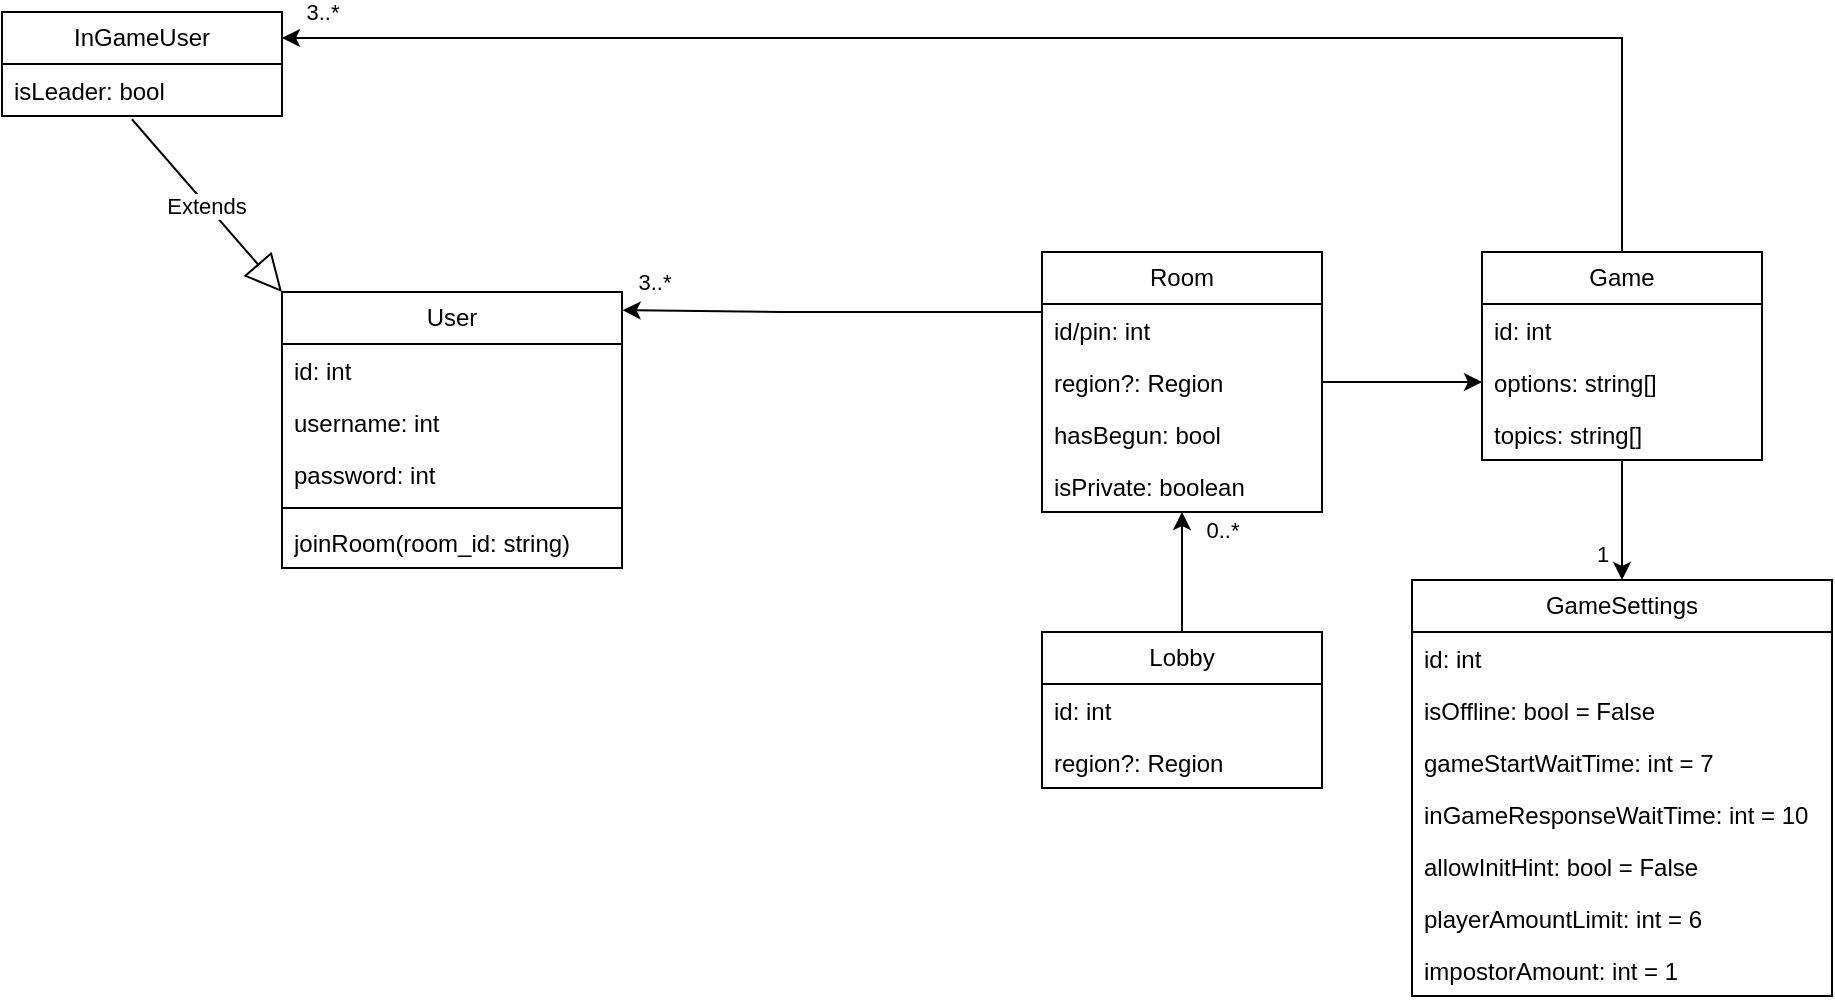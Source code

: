<mxfile version="24.7.3" type="github" pages="2">
  <diagram name="UML" id="tvKlRdbiHkM0xLtVFmX2">
    <mxGraphModel dx="1468" dy="1541" grid="1" gridSize="10" guides="1" tooltips="1" connect="1" arrows="1" fold="1" page="1" pageScale="1" pageWidth="850" pageHeight="1100" math="0" shadow="0">
      <root>
        <mxCell id="0" />
        <mxCell id="1" parent="0" />
        <mxCell id="t4_XBRvE7li1yoZh2KQ6-1" value="User" style="swimlane;fontStyle=0;childLayout=stackLayout;horizontal=1;startSize=26;fillColor=none;horizontalStack=0;resizeParent=1;resizeParentMax=0;resizeLast=0;collapsible=1;marginBottom=0;whiteSpace=wrap;html=1;" parent="1" vertex="1">
          <mxGeometry x="20" y="120" width="170" height="138" as="geometry" />
        </mxCell>
        <mxCell id="t4_XBRvE7li1yoZh2KQ6-9" value="id: int" style="text;strokeColor=none;fillColor=none;align=left;verticalAlign=top;spacingLeft=4;spacingRight=4;overflow=hidden;rotatable=0;points=[[0,0.5],[1,0.5]];portConstraint=eastwest;whiteSpace=wrap;html=1;" parent="t4_XBRvE7li1yoZh2KQ6-1" vertex="1">
          <mxGeometry y="26" width="170" height="26" as="geometry" />
        </mxCell>
        <mxCell id="t4_XBRvE7li1yoZh2KQ6-2" value="username: int" style="text;strokeColor=none;fillColor=none;align=left;verticalAlign=top;spacingLeft=4;spacingRight=4;overflow=hidden;rotatable=0;points=[[0,0.5],[1,0.5]];portConstraint=eastwest;whiteSpace=wrap;html=1;" parent="t4_XBRvE7li1yoZh2KQ6-1" vertex="1">
          <mxGeometry y="52" width="170" height="26" as="geometry" />
        </mxCell>
        <mxCell id="t4_XBRvE7li1yoZh2KQ6-3" value="password: int" style="text;strokeColor=none;fillColor=none;align=left;verticalAlign=top;spacingLeft=4;spacingRight=4;overflow=hidden;rotatable=0;points=[[0,0.5],[1,0.5]];portConstraint=eastwest;whiteSpace=wrap;html=1;" parent="t4_XBRvE7li1yoZh2KQ6-1" vertex="1">
          <mxGeometry y="78" width="170" height="26" as="geometry" />
        </mxCell>
        <mxCell id="t4_XBRvE7li1yoZh2KQ6-31" value="" style="line;strokeWidth=1;fillColor=none;align=left;verticalAlign=middle;spacingTop=-1;spacingLeft=3;spacingRight=3;rotatable=0;labelPosition=right;points=[];portConstraint=eastwest;strokeColor=inherit;" parent="t4_XBRvE7li1yoZh2KQ6-1" vertex="1">
          <mxGeometry y="104" width="170" height="8" as="geometry" />
        </mxCell>
        <mxCell id="t4_XBRvE7li1yoZh2KQ6-33" value="joinRoom(room_id: string)" style="text;strokeColor=none;fillColor=none;align=left;verticalAlign=top;spacingLeft=4;spacingRight=4;overflow=hidden;rotatable=0;points=[[0,0.5],[1,0.5]];portConstraint=eastwest;whiteSpace=wrap;html=1;" parent="t4_XBRvE7li1yoZh2KQ6-1" vertex="1">
          <mxGeometry y="112" width="170" height="26" as="geometry" />
        </mxCell>
        <mxCell id="t4_XBRvE7li1yoZh2KQ6-22" value="" style="edgeStyle=orthogonalEdgeStyle;rounded=0;orthogonalLoop=1;jettySize=auto;html=1;" parent="1" source="t4_XBRvE7li1yoZh2KQ6-5" target="t4_XBRvE7li1yoZh2KQ6-19" edge="1">
          <mxGeometry relative="1" as="geometry">
            <Array as="points">
              <mxPoint x="600" y="165" />
              <mxPoint x="600" y="165" />
            </Array>
          </mxGeometry>
        </mxCell>
        <mxCell id="t4_XBRvE7li1yoZh2KQ6-5" value="Room" style="swimlane;fontStyle=0;childLayout=stackLayout;horizontal=1;startSize=26;fillColor=none;horizontalStack=0;resizeParent=1;resizeParentMax=0;resizeLast=0;collapsible=1;marginBottom=0;whiteSpace=wrap;html=1;" parent="1" vertex="1">
          <mxGeometry x="400" y="100" width="140" height="130" as="geometry" />
        </mxCell>
        <mxCell id="t4_XBRvE7li1yoZh2KQ6-6" value="id/pin: int" style="text;strokeColor=none;fillColor=none;align=left;verticalAlign=top;spacingLeft=4;spacingRight=4;overflow=hidden;rotatable=0;points=[[0,0.5],[1,0.5]];portConstraint=eastwest;whiteSpace=wrap;html=1;" parent="t4_XBRvE7li1yoZh2KQ6-5" vertex="1">
          <mxGeometry y="26" width="140" height="26" as="geometry" />
        </mxCell>
        <mxCell id="t4_XBRvE7li1yoZh2KQ6-7" value="region?: Region" style="text;strokeColor=none;fillColor=none;align=left;verticalAlign=top;spacingLeft=4;spacingRight=4;overflow=hidden;rotatable=0;points=[[0,0.5],[1,0.5]];portConstraint=eastwest;whiteSpace=wrap;html=1;" parent="t4_XBRvE7li1yoZh2KQ6-5" vertex="1">
          <mxGeometry y="52" width="140" height="26" as="geometry" />
        </mxCell>
        <mxCell id="t4_XBRvE7li1yoZh2KQ6-25" value="hasBegun: bool" style="text;strokeColor=none;fillColor=none;align=left;verticalAlign=top;spacingLeft=4;spacingRight=4;overflow=hidden;rotatable=0;points=[[0,0.5],[1,0.5]];portConstraint=eastwest;whiteSpace=wrap;html=1;" parent="t4_XBRvE7li1yoZh2KQ6-5" vertex="1">
          <mxGeometry y="78" width="140" height="26" as="geometry" />
        </mxCell>
        <mxCell id="dO7GLoTu2S_GdjfH4N-M-1" value="isPrivate: boolean" style="text;strokeColor=none;fillColor=none;align=left;verticalAlign=top;spacingLeft=4;spacingRight=4;overflow=hidden;rotatable=0;points=[[0,0.5],[1,0.5]];portConstraint=eastwest;whiteSpace=wrap;html=1;" vertex="1" parent="t4_XBRvE7li1yoZh2KQ6-5">
          <mxGeometry y="104" width="140" height="26" as="geometry" />
        </mxCell>
        <mxCell id="t4_XBRvE7li1yoZh2KQ6-10" style="edgeStyle=orthogonalEdgeStyle;rounded=0;orthogonalLoop=1;jettySize=auto;html=1;exitX=0.004;exitY=0.153;exitDx=0;exitDy=0;exitPerimeter=0;entryX=1.002;entryY=0.066;entryDx=0;entryDy=0;entryPerimeter=0;" parent="1" source="t4_XBRvE7li1yoZh2KQ6-6" target="t4_XBRvE7li1yoZh2KQ6-1" edge="1">
          <mxGeometry relative="1" as="geometry">
            <mxPoint x="350" y="110" as="sourcePoint" />
            <mxPoint x="230" y="130" as="targetPoint" />
            <Array as="points">
              <mxPoint x="270" y="130" />
            </Array>
          </mxGeometry>
        </mxCell>
        <mxCell id="t4_XBRvE7li1yoZh2KQ6-11" value="3..*" style="edgeLabel;html=1;align=center;verticalAlign=middle;resizable=0;points=[];" parent="t4_XBRvE7li1yoZh2KQ6-10" vertex="1" connectable="0">
          <mxGeometry x="0.853" y="-1" relative="1" as="geometry">
            <mxPoint y="-14" as="offset" />
          </mxGeometry>
        </mxCell>
        <mxCell id="t4_XBRvE7li1yoZh2KQ6-12" value="Lobby" style="swimlane;fontStyle=0;childLayout=stackLayout;horizontal=1;startSize=26;fillColor=none;horizontalStack=0;resizeParent=1;resizeParentMax=0;resizeLast=0;collapsible=1;marginBottom=0;whiteSpace=wrap;html=1;" parent="1" vertex="1">
          <mxGeometry x="400" y="290" width="140" height="78" as="geometry" />
        </mxCell>
        <mxCell id="t4_XBRvE7li1yoZh2KQ6-13" value="id: int" style="text;strokeColor=none;fillColor=none;align=left;verticalAlign=top;spacingLeft=4;spacingRight=4;overflow=hidden;rotatable=0;points=[[0,0.5],[1,0.5]];portConstraint=eastwest;whiteSpace=wrap;html=1;" parent="t4_XBRvE7li1yoZh2KQ6-12" vertex="1">
          <mxGeometry y="26" width="140" height="26" as="geometry" />
        </mxCell>
        <mxCell id="t4_XBRvE7li1yoZh2KQ6-14" value="region?: Region" style="text;strokeColor=none;fillColor=none;align=left;verticalAlign=top;spacingLeft=4;spacingRight=4;overflow=hidden;rotatable=0;points=[[0,0.5],[1,0.5]];portConstraint=eastwest;whiteSpace=wrap;html=1;" parent="t4_XBRvE7li1yoZh2KQ6-12" vertex="1">
          <mxGeometry y="52" width="140" height="26" as="geometry" />
        </mxCell>
        <mxCell id="t4_XBRvE7li1yoZh2KQ6-16" style="edgeStyle=orthogonalEdgeStyle;rounded=0;orthogonalLoop=1;jettySize=auto;html=1;entryX=0.5;entryY=1;entryDx=0;entryDy=0;" parent="1" source="t4_XBRvE7li1yoZh2KQ6-12" target="t4_XBRvE7li1yoZh2KQ6-5" edge="1">
          <mxGeometry relative="1" as="geometry">
            <mxPoint x="470" y="220" as="targetPoint" />
          </mxGeometry>
        </mxCell>
        <mxCell id="t4_XBRvE7li1yoZh2KQ6-17" value="0..*" style="edgeLabel;html=1;align=center;verticalAlign=middle;resizable=0;points=[];" parent="t4_XBRvE7li1yoZh2KQ6-16" vertex="1" connectable="0">
          <mxGeometry x="0.573" y="-1" relative="1" as="geometry">
            <mxPoint x="19" y="-4" as="offset" />
          </mxGeometry>
        </mxCell>
        <mxCell id="t4_XBRvE7li1yoZh2KQ6-23" style="edgeStyle=orthogonalEdgeStyle;rounded=0;orthogonalLoop=1;jettySize=auto;html=1;entryX=1;entryY=0.25;entryDx=0;entryDy=0;" parent="1" source="t4_XBRvE7li1yoZh2KQ6-19" target="sBwIEqF0QA-tYoWv3viU-1" edge="1">
          <mxGeometry relative="1" as="geometry">
            <mxPoint x="60" y="30" as="targetPoint" />
            <Array as="points">
              <mxPoint x="690" y="-7" />
            </Array>
          </mxGeometry>
        </mxCell>
        <mxCell id="t4_XBRvE7li1yoZh2KQ6-24" value="3..*" style="edgeLabel;html=1;align=center;verticalAlign=middle;resizable=0;points=[];" parent="t4_XBRvE7li1yoZh2KQ6-23" vertex="1" connectable="0">
          <mxGeometry x="0.921" y="-1" relative="1" as="geometry">
            <mxPoint x="-11" y="-12" as="offset" />
          </mxGeometry>
        </mxCell>
        <mxCell id="dLcd_yjHd52_80FCOIPf-4" value="" style="edgeStyle=orthogonalEdgeStyle;rounded=0;orthogonalLoop=1;jettySize=auto;html=1;" parent="1" source="t4_XBRvE7li1yoZh2KQ6-19" target="dLcd_yjHd52_80FCOIPf-1" edge="1">
          <mxGeometry relative="1" as="geometry" />
        </mxCell>
        <mxCell id="rSCKgtBMbusoyFdnG49U-7" value="1" style="edgeLabel;html=1;align=center;verticalAlign=middle;resizable=0;points=[];" parent="dLcd_yjHd52_80FCOIPf-4" vertex="1" connectable="0">
          <mxGeometry x="0.168" y="-1" relative="1" as="geometry">
            <mxPoint x="-9" y="12" as="offset" />
          </mxGeometry>
        </mxCell>
        <mxCell id="t4_XBRvE7li1yoZh2KQ6-19" value="Game" style="swimlane;fontStyle=0;childLayout=stackLayout;horizontal=1;startSize=26;fillColor=none;horizontalStack=0;resizeParent=1;resizeParentMax=0;resizeLast=0;collapsible=1;marginBottom=0;whiteSpace=wrap;html=1;" parent="1" vertex="1">
          <mxGeometry x="620" y="100" width="140" height="104" as="geometry" />
        </mxCell>
        <mxCell id="t4_XBRvE7li1yoZh2KQ6-20" value="id: int" style="text;strokeColor=none;fillColor=none;align=left;verticalAlign=top;spacingLeft=4;spacingRight=4;overflow=hidden;rotatable=0;points=[[0,0.5],[1,0.5]];portConstraint=eastwest;whiteSpace=wrap;html=1;" parent="t4_XBRvE7li1yoZh2KQ6-19" vertex="1">
          <mxGeometry y="26" width="140" height="26" as="geometry" />
        </mxCell>
        <mxCell id="t4_XBRvE7li1yoZh2KQ6-26" value="options: string[]" style="text;strokeColor=none;fillColor=none;align=left;verticalAlign=top;spacingLeft=4;spacingRight=4;overflow=hidden;rotatable=0;points=[[0,0.5],[1,0.5]];portConstraint=eastwest;whiteSpace=wrap;html=1;" parent="t4_XBRvE7li1yoZh2KQ6-19" vertex="1">
          <mxGeometry y="52" width="140" height="26" as="geometry" />
        </mxCell>
        <mxCell id="rSCKgtBMbusoyFdnG49U-9" value="topics: string[]" style="text;strokeColor=none;fillColor=none;align=left;verticalAlign=top;spacingLeft=4;spacingRight=4;overflow=hidden;rotatable=0;points=[[0,0.5],[1,0.5]];portConstraint=eastwest;whiteSpace=wrap;html=1;" parent="t4_XBRvE7li1yoZh2KQ6-19" vertex="1">
          <mxGeometry y="78" width="140" height="26" as="geometry" />
        </mxCell>
        <mxCell id="dLcd_yjHd52_80FCOIPf-1" value="GameSettings" style="swimlane;fontStyle=0;childLayout=stackLayout;horizontal=1;startSize=26;fillColor=none;horizontalStack=0;resizeParent=1;resizeParentMax=0;resizeLast=0;collapsible=1;marginBottom=0;whiteSpace=wrap;html=1;" parent="1" vertex="1">
          <mxGeometry x="585" y="264" width="210" height="208" as="geometry" />
        </mxCell>
        <mxCell id="dLcd_yjHd52_80FCOIPf-2" value="id: int" style="text;strokeColor=none;fillColor=none;align=left;verticalAlign=top;spacingLeft=4;spacingRight=4;overflow=hidden;rotatable=0;points=[[0,0.5],[1,0.5]];portConstraint=eastwest;whiteSpace=wrap;html=1;" parent="dLcd_yjHd52_80FCOIPf-1" vertex="1">
          <mxGeometry y="26" width="210" height="26" as="geometry" />
        </mxCell>
        <mxCell id="dLcd_yjHd52_80FCOIPf-3" value="isOffline: bool = False" style="text;strokeColor=none;fillColor=none;align=left;verticalAlign=top;spacingLeft=4;spacingRight=4;overflow=hidden;rotatable=0;points=[[0,0.5],[1,0.5]];portConstraint=eastwest;whiteSpace=wrap;html=1;" parent="dLcd_yjHd52_80FCOIPf-1" vertex="1">
          <mxGeometry y="52" width="210" height="26" as="geometry" />
        </mxCell>
        <mxCell id="rSCKgtBMbusoyFdnG49U-1" value="gameStartWaitTime: int = 7" style="text;strokeColor=none;fillColor=none;align=left;verticalAlign=top;spacingLeft=4;spacingRight=4;overflow=hidden;rotatable=0;points=[[0,0.5],[1,0.5]];portConstraint=eastwest;whiteSpace=wrap;html=1;" parent="dLcd_yjHd52_80FCOIPf-1" vertex="1">
          <mxGeometry y="78" width="210" height="26" as="geometry" />
        </mxCell>
        <mxCell id="rSCKgtBMbusoyFdnG49U-3" value="inGameResponseWaitTime: int = 10" style="text;strokeColor=none;fillColor=none;align=left;verticalAlign=top;spacingLeft=4;spacingRight=4;overflow=hidden;rotatable=0;points=[[0,0.5],[1,0.5]];portConstraint=eastwest;whiteSpace=wrap;html=1;" parent="dLcd_yjHd52_80FCOIPf-1" vertex="1">
          <mxGeometry y="104" width="210" height="26" as="geometry" />
        </mxCell>
        <mxCell id="rSCKgtBMbusoyFdnG49U-6" value="allowInitHint: bool = False" style="text;strokeColor=none;fillColor=none;align=left;verticalAlign=top;spacingLeft=4;spacingRight=4;overflow=hidden;rotatable=0;points=[[0,0.5],[1,0.5]];portConstraint=eastwest;whiteSpace=wrap;html=1;" parent="dLcd_yjHd52_80FCOIPf-1" vertex="1">
          <mxGeometry y="130" width="210" height="26" as="geometry" />
        </mxCell>
        <mxCell id="rSCKgtBMbusoyFdnG49U-8" value="playerAmountLimit: int = 6" style="text;strokeColor=none;fillColor=none;align=left;verticalAlign=top;spacingLeft=4;spacingRight=4;overflow=hidden;rotatable=0;points=[[0,0.5],[1,0.5]];portConstraint=eastwest;whiteSpace=wrap;html=1;" parent="dLcd_yjHd52_80FCOIPf-1" vertex="1">
          <mxGeometry y="156" width="210" height="26" as="geometry" />
        </mxCell>
        <mxCell id="4yfdrG1BEtDGCXp7ecQg-1" value="impostorAmount: int = 1" style="text;strokeColor=none;fillColor=none;align=left;verticalAlign=top;spacingLeft=4;spacingRight=4;overflow=hidden;rotatable=0;points=[[0,0.5],[1,0.5]];portConstraint=eastwest;whiteSpace=wrap;html=1;" parent="dLcd_yjHd52_80FCOIPf-1" vertex="1">
          <mxGeometry y="182" width="210" height="26" as="geometry" />
        </mxCell>
        <mxCell id="sBwIEqF0QA-tYoWv3viU-1" value="InGameUser" style="swimlane;fontStyle=0;childLayout=stackLayout;horizontal=1;startSize=26;fillColor=none;horizontalStack=0;resizeParent=1;resizeParentMax=0;resizeLast=0;collapsible=1;marginBottom=0;whiteSpace=wrap;html=1;" parent="1" vertex="1">
          <mxGeometry x="-120" y="-20" width="140" height="52" as="geometry" />
        </mxCell>
        <mxCell id="sBwIEqF0QA-tYoWv3viU-2" value="isLeader: bool" style="text;strokeColor=none;fillColor=none;align=left;verticalAlign=top;spacingLeft=4;spacingRight=4;overflow=hidden;rotatable=0;points=[[0,0.5],[1,0.5]];portConstraint=eastwest;whiteSpace=wrap;html=1;" parent="sBwIEqF0QA-tYoWv3viU-1" vertex="1">
          <mxGeometry y="26" width="140" height="26" as="geometry" />
        </mxCell>
        <mxCell id="sBwIEqF0QA-tYoWv3viU-5" value="Extends" style="endArrow=block;endSize=16;endFill=0;html=1;rounded=0;entryX=0;entryY=0;entryDx=0;entryDy=0;exitX=0.464;exitY=1.063;exitDx=0;exitDy=0;exitPerimeter=0;" parent="1" source="sBwIEqF0QA-tYoWv3viU-2" target="t4_XBRvE7li1yoZh2KQ6-1" edge="1">
          <mxGeometry width="160" relative="1" as="geometry">
            <mxPoint x="-110" y="70" as="sourcePoint" />
            <mxPoint x="-140" as="targetPoint" />
          </mxGeometry>
        </mxCell>
      </root>
    </mxGraphModel>
  </diagram>
  <diagram id="1-tUcaoUMMZC6UfSjXAX" name="Flowchart">
    <mxGraphModel dx="2473" dy="1158" grid="1" gridSize="10" guides="1" tooltips="1" connect="1" arrows="1" fold="1" page="1" pageScale="1" pageWidth="850" pageHeight="1100" math="0" shadow="0">
      <root>
        <mxCell id="0" />
        <mxCell id="1" parent="0" />
        <mxCell id="dOeSvwMsZn53JSfyvZ4N-3" value="" style="edgeStyle=orthogonalEdgeStyle;rounded=0;orthogonalLoop=1;jettySize=auto;html=1;" parent="1" source="dOeSvwMsZn53JSfyvZ4N-1" target="dOeSvwMsZn53JSfyvZ4N-2" edge="1">
          <mxGeometry relative="1" as="geometry" />
        </mxCell>
        <mxCell id="dOeSvwMsZn53JSfyvZ4N-1" value="User enters home" style="rounded=1;whiteSpace=wrap;html=1;absoluteArcSize=1;arcSize=14;strokeWidth=2;" parent="1" vertex="1">
          <mxGeometry x="-290" y="80" width="130" height="50" as="geometry" />
        </mxCell>
        <mxCell id="dOeSvwMsZn53JSfyvZ4N-5" value="" style="edgeStyle=orthogonalEdgeStyle;rounded=0;orthogonalLoop=1;jettySize=auto;html=1;" parent="1" source="dOeSvwMsZn53JSfyvZ4N-2" target="dOeSvwMsZn53JSfyvZ4N-4" edge="1">
          <mxGeometry relative="1" as="geometry" />
        </mxCell>
        <mxCell id="dOeSvwMsZn53JSfyvZ4N-7" value="No" style="edgeLabel;html=1;align=center;verticalAlign=middle;resizable=0;points=[];" parent="dOeSvwMsZn53JSfyvZ4N-5" vertex="1" connectable="0">
          <mxGeometry x="-0.639" y="-1" relative="1" as="geometry">
            <mxPoint as="offset" />
          </mxGeometry>
        </mxCell>
        <mxCell id="dOeSvwMsZn53JSfyvZ4N-9" value="" style="edgeStyle=orthogonalEdgeStyle;rounded=0;orthogonalLoop=1;jettySize=auto;html=1;" parent="1" source="dOeSvwMsZn53JSfyvZ4N-2" target="dOeSvwMsZn53JSfyvZ4N-8" edge="1">
          <mxGeometry relative="1" as="geometry" />
        </mxCell>
        <mxCell id="dOeSvwMsZn53JSfyvZ4N-10" value="Yes" style="edgeLabel;html=1;align=center;verticalAlign=middle;resizable=0;points=[];" parent="dOeSvwMsZn53JSfyvZ4N-9" vertex="1" connectable="0">
          <mxGeometry x="-0.767" relative="1" as="geometry">
            <mxPoint as="offset" />
          </mxGeometry>
        </mxCell>
        <mxCell id="dOeSvwMsZn53JSfyvZ4N-2" value="Has account" style="rhombus;whiteSpace=wrap;html=1;rounded=1;arcSize=14;strokeWidth=2;" parent="1" vertex="1">
          <mxGeometry x="-265" y="195" width="80" height="80" as="geometry" />
        </mxCell>
        <mxCell id="dOeSvwMsZn53JSfyvZ4N-6" style="edgeStyle=orthogonalEdgeStyle;rounded=0;orthogonalLoop=1;jettySize=auto;html=1;entryX=1;entryY=0.25;entryDx=0;entryDy=0;" parent="1" source="dOeSvwMsZn53JSfyvZ4N-4" target="dOeSvwMsZn53JSfyvZ4N-1" edge="1">
          <mxGeometry relative="1" as="geometry">
            <Array as="points">
              <mxPoint x="30" y="93" />
              <mxPoint x="-95" y="93" />
            </Array>
          </mxGeometry>
        </mxCell>
        <mxCell id="dOeSvwMsZn53JSfyvZ4N-4" value="Sign up" style="whiteSpace=wrap;html=1;rounded=1;arcSize=14;strokeWidth=2;" parent="1" vertex="1">
          <mxGeometry x="-30" y="205" width="120" height="60" as="geometry" />
        </mxCell>
        <mxCell id="jO8Nkq4LV2IFCLPf0ET1-2" value="" style="edgeStyle=orthogonalEdgeStyle;rounded=0;orthogonalLoop=1;jettySize=auto;html=1;" parent="1" source="dOeSvwMsZn53JSfyvZ4N-8" target="jO8Nkq4LV2IFCLPf0ET1-1" edge="1">
          <mxGeometry relative="1" as="geometry" />
        </mxCell>
        <mxCell id="dOeSvwMsZn53JSfyvZ4N-8" value="Enter lobby" style="whiteSpace=wrap;html=1;rounded=1;arcSize=14;strokeWidth=2;" parent="1" vertex="1">
          <mxGeometry x="-510" y="380" width="120" height="60" as="geometry" />
        </mxCell>
        <mxCell id="dOeSvwMsZn53JSfyvZ4N-16" value="" style="edgeStyle=orthogonalEdgeStyle;rounded=0;orthogonalLoop=1;jettySize=auto;html=1;" parent="1" source="dOeSvwMsZn53JSfyvZ4N-13" target="dOeSvwMsZn53JSfyvZ4N-15" edge="1">
          <mxGeometry relative="1" as="geometry" />
        </mxCell>
        <mxCell id="dOeSvwMsZn53JSfyvZ4N-13" value="Type in room pin in search" style="whiteSpace=wrap;html=1;rounded=1;arcSize=14;strokeWidth=2;" parent="1" vertex="1">
          <mxGeometry x="-160" y="380" width="120" height="60" as="geometry" />
        </mxCell>
        <mxCell id="dOeSvwMsZn53JSfyvZ4N-17" style="edgeStyle=orthogonalEdgeStyle;rounded=0;orthogonalLoop=1;jettySize=auto;html=1;entryX=0.75;entryY=0;entryDx=0;entryDy=0;" parent="1" source="dOeSvwMsZn53JSfyvZ4N-15" target="dOeSvwMsZn53JSfyvZ4N-8" edge="1">
          <mxGeometry relative="1" as="geometry">
            <Array as="points">
              <mxPoint x="50" y="360" />
              <mxPoint x="-420" y="360" />
            </Array>
          </mxGeometry>
        </mxCell>
        <mxCell id="dOeSvwMsZn53JSfyvZ4N-19" value="No" style="edgeLabel;html=1;align=center;verticalAlign=middle;resizable=0;points=[];" parent="dOeSvwMsZn53JSfyvZ4N-17" vertex="1" connectable="0">
          <mxGeometry x="-0.6" y="-3" relative="1" as="geometry">
            <mxPoint as="offset" />
          </mxGeometry>
        </mxCell>
        <mxCell id="dOeSvwMsZn53JSfyvZ4N-21" value="" style="edgeStyle=orthogonalEdgeStyle;rounded=0;orthogonalLoop=1;jettySize=auto;html=1;" parent="1" source="dOeSvwMsZn53JSfyvZ4N-15" target="dOeSvwMsZn53JSfyvZ4N-20" edge="1">
          <mxGeometry relative="1" as="geometry" />
        </mxCell>
        <mxCell id="dOeSvwMsZn53JSfyvZ4N-23" value="Yes" style="edgeLabel;html=1;align=center;verticalAlign=middle;resizable=0;points=[];" parent="dOeSvwMsZn53JSfyvZ4N-21" vertex="1" connectable="0">
          <mxGeometry x="-0.39" y="-1" relative="1" as="geometry">
            <mxPoint as="offset" />
          </mxGeometry>
        </mxCell>
        <mxCell id="dOeSvwMsZn53JSfyvZ4N-15" value="Room exists" style="rhombus;whiteSpace=wrap;html=1;rounded=1;arcSize=14;strokeWidth=2;" parent="1" vertex="1">
          <mxGeometry y="365" width="100" height="90" as="geometry" />
        </mxCell>
        <mxCell id="qHQ6yULN7SdeQFSPxP6v-6" value="" style="edgeStyle=orthogonalEdgeStyle;rounded=0;orthogonalLoop=1;jettySize=auto;html=1;" parent="1" source="dOeSvwMsZn53JSfyvZ4N-20" target="qHQ6yULN7SdeQFSPxP6v-5" edge="1">
          <mxGeometry relative="1" as="geometry" />
        </mxCell>
        <mxCell id="dOeSvwMsZn53JSfyvZ4N-20" value="Join room" style="whiteSpace=wrap;html=1;rounded=1;arcSize=14;strokeWidth=2;" parent="1" vertex="1">
          <mxGeometry x="-10" y="510" width="120" height="60" as="geometry" />
        </mxCell>
        <mxCell id="dOeSvwMsZn53JSfyvZ4N-29" value="" style="edgeStyle=orthogonalEdgeStyle;rounded=0;orthogonalLoop=1;jettySize=auto;html=1;" parent="1" source="dOeSvwMsZn53JSfyvZ4N-26" target="dOeSvwMsZn53JSfyvZ4N-28" edge="1">
          <mxGeometry relative="1" as="geometry" />
        </mxCell>
        <mxCell id="dOeSvwMsZn53JSfyvZ4N-31" value="No" style="edgeLabel;html=1;align=center;verticalAlign=middle;resizable=0;points=[];" parent="dOeSvwMsZn53JSfyvZ4N-29" vertex="1" connectable="0">
          <mxGeometry x="-0.594" y="-2" relative="1" as="geometry">
            <mxPoint as="offset" />
          </mxGeometry>
        </mxCell>
        <mxCell id="dOeSvwMsZn53JSfyvZ4N-33" value="" style="edgeStyle=orthogonalEdgeStyle;rounded=0;orthogonalLoop=1;jettySize=auto;html=1;" parent="1" source="dOeSvwMsZn53JSfyvZ4N-26" target="dOeSvwMsZn53JSfyvZ4N-32" edge="1">
          <mxGeometry relative="1" as="geometry">
            <Array as="points">
              <mxPoint x="-80" y="885" />
              <mxPoint x="-80" y="745" />
            </Array>
          </mxGeometry>
        </mxCell>
        <mxCell id="dOeSvwMsZn53JSfyvZ4N-34" value="Yes" style="edgeLabel;html=1;align=center;verticalAlign=middle;resizable=0;points=[];" parent="dOeSvwMsZn53JSfyvZ4N-33" vertex="1" connectable="0">
          <mxGeometry x="-0.189" y="2" relative="1" as="geometry">
            <mxPoint as="offset" />
          </mxGeometry>
        </mxCell>
        <mxCell id="dOeSvwMsZn53JSfyvZ4N-26" value="Room has 3+ members&amp;nbsp;" style="rhombus;whiteSpace=wrap;html=1;rounded=1;arcSize=14;strokeWidth=2;" parent="1" vertex="1">
          <mxGeometry x="-15" y="820" width="130" height="130" as="geometry" />
        </mxCell>
        <mxCell id="dOeSvwMsZn53JSfyvZ4N-30" style="edgeStyle=orthogonalEdgeStyle;rounded=0;orthogonalLoop=1;jettySize=auto;html=1;entryX=1;entryY=0;entryDx=0;entryDy=0;" parent="1" source="dOeSvwMsZn53JSfyvZ4N-28" target="dOeSvwMsZn53JSfyvZ4N-26" edge="1">
          <mxGeometry relative="1" as="geometry">
            <Array as="points">
              <mxPoint x="320" y="713" />
            </Array>
          </mxGeometry>
        </mxCell>
        <mxCell id="dOeSvwMsZn53JSfyvZ4N-28" value="Wait" style="whiteSpace=wrap;html=1;rounded=1;arcSize=14;strokeWidth=2;" parent="1" vertex="1">
          <mxGeometry x="260" y="730" width="120" height="60" as="geometry" />
        </mxCell>
        <mxCell id="dOeSvwMsZn53JSfyvZ4N-36" value="" style="edgeStyle=orthogonalEdgeStyle;rounded=0;orthogonalLoop=1;jettySize=auto;html=1;exitX=0;exitY=1;exitDx=0;exitDy=0;" parent="1" source="dOeSvwMsZn53JSfyvZ4N-32" target="dOeSvwMsZn53JSfyvZ4N-35" edge="1">
          <mxGeometry relative="1" as="geometry">
            <mxPoint x="-220" y="780" as="sourcePoint" />
          </mxGeometry>
        </mxCell>
        <mxCell id="dOeSvwMsZn53JSfyvZ4N-32" value="Game waiting countdown" style="whiteSpace=wrap;html=1;rounded=1;arcSize=14;strokeWidth=2;" parent="1" vertex="1">
          <mxGeometry x="-220" y="715" width="120" height="60" as="geometry" />
        </mxCell>
        <mxCell id="dOeSvwMsZn53JSfyvZ4N-38" value="" style="edgeStyle=orthogonalEdgeStyle;rounded=0;orthogonalLoop=1;jettySize=auto;html=1;exitX=0.538;exitY=0.996;exitDx=0;exitDy=0;exitPerimeter=0;" parent="1" source="dOeSvwMsZn53JSfyvZ4N-35" target="dOeSvwMsZn53JSfyvZ4N-37" edge="1">
          <mxGeometry relative="1" as="geometry" />
        </mxCell>
        <mxCell id="dOeSvwMsZn53JSfyvZ4N-35" value="Receive option, play round" style="whiteSpace=wrap;html=1;rounded=1;arcSize=14;strokeWidth=2;" parent="1" vertex="1">
          <mxGeometry x="-280" y="855" width="120" height="60" as="geometry" />
        </mxCell>
        <mxCell id="dOeSvwMsZn53JSfyvZ4N-39" style="edgeStyle=orthogonalEdgeStyle;rounded=0;orthogonalLoop=1;jettySize=auto;html=1;entryX=1;entryY=0.25;entryDx=0;entryDy=0;" parent="1" source="dOeSvwMsZn53JSfyvZ4N-37" target="dOeSvwMsZn53JSfyvZ4N-35" edge="1">
          <mxGeometry relative="1" as="geometry">
            <Array as="points">
              <mxPoint x="-100" y="870" />
            </Array>
          </mxGeometry>
        </mxCell>
        <mxCell id="dOeSvwMsZn53JSfyvZ4N-40" value="No" style="edgeLabel;html=1;align=center;verticalAlign=middle;resizable=0;points=[];" parent="dOeSvwMsZn53JSfyvZ4N-39" vertex="1" connectable="0">
          <mxGeometry x="-0.53" y="-2" relative="1" as="geometry">
            <mxPoint as="offset" />
          </mxGeometry>
        </mxCell>
        <mxCell id="dOeSvwMsZn53JSfyvZ4N-42" value="" style="edgeStyle=orthogonalEdgeStyle;rounded=0;orthogonalLoop=1;jettySize=auto;html=1;" parent="1" source="dOeSvwMsZn53JSfyvZ4N-37" target="dOeSvwMsZn53JSfyvZ4N-41" edge="1">
          <mxGeometry relative="1" as="geometry" />
        </mxCell>
        <mxCell id="dOeSvwMsZn53JSfyvZ4N-43" value="Yes" style="edgeLabel;html=1;align=center;verticalAlign=middle;resizable=0;points=[];" parent="dOeSvwMsZn53JSfyvZ4N-42" vertex="1" connectable="0">
          <mxGeometry x="0.555" y="2" relative="1" as="geometry">
            <mxPoint as="offset" />
          </mxGeometry>
        </mxCell>
        <mxCell id="dOeSvwMsZn53JSfyvZ4N-37" value="Round exceeds limit" style="rhombus;whiteSpace=wrap;html=1;rounded=1;arcSize=14;strokeWidth=2;" parent="1" vertex="1">
          <mxGeometry x="-210" y="985" width="110" height="95" as="geometry" />
        </mxCell>
        <mxCell id="dOeSvwMsZn53JSfyvZ4N-45" value="" style="edgeStyle=orthogonalEdgeStyle;rounded=0;orthogonalLoop=1;jettySize=auto;html=1;" parent="1" source="dOeSvwMsZn53JSfyvZ4N-41" target="dOeSvwMsZn53JSfyvZ4N-44" edge="1">
          <mxGeometry relative="1" as="geometry" />
        </mxCell>
        <mxCell id="dOeSvwMsZn53JSfyvZ4N-41" value="View ending modal" style="whiteSpace=wrap;html=1;rounded=1;arcSize=14;strokeWidth=2;" parent="1" vertex="1">
          <mxGeometry x="-460" y="1002.5" width="120" height="60" as="geometry" />
        </mxCell>
        <mxCell id="dOeSvwMsZn53JSfyvZ4N-48" style="edgeStyle=orthogonalEdgeStyle;rounded=0;orthogonalLoop=1;jettySize=auto;html=1;entryX=0;entryY=0.5;entryDx=0;entryDy=0;" parent="1" source="dOeSvwMsZn53JSfyvZ4N-44" target="dOeSvwMsZn53JSfyvZ4N-20" edge="1">
          <mxGeometry relative="1" as="geometry">
            <Array as="points">
              <mxPoint x="-280" y="850" />
              <mxPoint x="-280" y="540" />
            </Array>
          </mxGeometry>
        </mxCell>
        <mxCell id="dOeSvwMsZn53JSfyvZ4N-49" value="Room" style="edgeLabel;html=1;align=center;verticalAlign=middle;resizable=0;points=[];" parent="dOeSvwMsZn53JSfyvZ4N-48" vertex="1" connectable="0">
          <mxGeometry x="-0.863" y="-1" relative="1" as="geometry">
            <mxPoint as="offset" />
          </mxGeometry>
        </mxCell>
        <mxCell id="dOeSvwMsZn53JSfyvZ4N-44" value="Choose where to go" style="rhombus;whiteSpace=wrap;html=1;rounded=1;arcSize=14;strokeWidth=2;" parent="1" vertex="1">
          <mxGeometry x="-460" y="820" width="120" height="112.5" as="geometry" />
        </mxCell>
        <mxCell id="dOeSvwMsZn53JSfyvZ4N-46" style="edgeStyle=orthogonalEdgeStyle;rounded=0;orthogonalLoop=1;jettySize=auto;html=1;entryX=0.161;entryY=1.064;entryDx=0;entryDy=0;entryPerimeter=0;" parent="1" source="dOeSvwMsZn53JSfyvZ4N-44" target="dOeSvwMsZn53JSfyvZ4N-8" edge="1">
          <mxGeometry relative="1" as="geometry" />
        </mxCell>
        <mxCell id="dOeSvwMsZn53JSfyvZ4N-47" value="Lobby" style="edgeLabel;html=1;align=center;verticalAlign=middle;resizable=0;points=[];" parent="dOeSvwMsZn53JSfyvZ4N-46" vertex="1" connectable="0">
          <mxGeometry x="-0.801" y="1" relative="1" as="geometry">
            <mxPoint as="offset" />
          </mxGeometry>
        </mxCell>
        <mxCell id="qHQ6yULN7SdeQFSPxP6v-3" style="edgeStyle=orthogonalEdgeStyle;rounded=0;orthogonalLoop=1;jettySize=auto;html=1;entryX=0.5;entryY=0;entryDx=0;entryDy=0;" parent="1" source="qHQ6yULN7SdeQFSPxP6v-1" target="dOeSvwMsZn53JSfyvZ4N-26" edge="1">
          <mxGeometry relative="1" as="geometry" />
        </mxCell>
        <mxCell id="qHQ6yULN7SdeQFSPxP6v-1" value="Choose Topic" style="whiteSpace=wrap;html=1;rounded=1;arcSize=14;strokeWidth=2;" parent="1" vertex="1">
          <mxGeometry x="-10" y="640" width="120" height="60" as="geometry" />
        </mxCell>
        <mxCell id="qHQ6yULN7SdeQFSPxP6v-7" style="edgeStyle=orthogonalEdgeStyle;rounded=0;orthogonalLoop=1;jettySize=auto;html=1;entryX=1;entryY=0.75;entryDx=0;entryDy=0;" parent="1" source="qHQ6yULN7SdeQFSPxP6v-5" target="qHQ6yULN7SdeQFSPxP6v-1" edge="1">
          <mxGeometry relative="1" as="geometry">
            <Array as="points">
              <mxPoint x="250" y="685" />
            </Array>
          </mxGeometry>
        </mxCell>
        <mxCell id="qHQ6yULN7SdeQFSPxP6v-8" value="Yes" style="edgeLabel;html=1;align=center;verticalAlign=middle;resizable=0;points=[];" parent="qHQ6yULN7SdeQFSPxP6v-7" vertex="1" connectable="0">
          <mxGeometry x="0.721" relative="1" as="geometry">
            <mxPoint as="offset" />
          </mxGeometry>
        </mxCell>
        <mxCell id="qHQ6yULN7SdeQFSPxP6v-9" style="edgeStyle=orthogonalEdgeStyle;rounded=0;orthogonalLoop=1;jettySize=auto;html=1;exitX=0;exitY=1;exitDx=0;exitDy=0;entryX=0;entryY=0;entryDx=0;entryDy=0;" parent="1" source="qHQ6yULN7SdeQFSPxP6v-5" target="dOeSvwMsZn53JSfyvZ4N-26" edge="1">
          <mxGeometry relative="1" as="geometry">
            <Array as="points">
              <mxPoint x="230" y="580" />
              <mxPoint x="-50" y="580" />
              <mxPoint x="-50" y="853" />
            </Array>
          </mxGeometry>
        </mxCell>
        <mxCell id="qHQ6yULN7SdeQFSPxP6v-10" value="No" style="edgeLabel;html=1;align=center;verticalAlign=middle;resizable=0;points=[];" parent="qHQ6yULN7SdeQFSPxP6v-9" vertex="1" connectable="0">
          <mxGeometry x="-0.742" y="-5" relative="1" as="geometry">
            <mxPoint as="offset" />
          </mxGeometry>
        </mxCell>
        <mxCell id="qHQ6yULN7SdeQFSPxP6v-5" value="Is Room Leader" style="rhombus;whiteSpace=wrap;html=1;rounded=1;arcSize=14;strokeWidth=2;" parent="1" vertex="1">
          <mxGeometry x="210" y="500" width="80" height="80" as="geometry" />
        </mxCell>
        <mxCell id="jO8Nkq4LV2IFCLPf0ET1-3" value="" style="edgeStyle=orthogonalEdgeStyle;rounded=0;orthogonalLoop=1;jettySize=auto;html=1;" parent="1" source="jO8Nkq4LV2IFCLPf0ET1-1" target="dOeSvwMsZn53JSfyvZ4N-13" edge="1">
          <mxGeometry relative="1" as="geometry" />
        </mxCell>
        <mxCell id="jO8Nkq4LV2IFCLPf0ET1-4" value="No" style="edgeLabel;html=1;align=center;verticalAlign=middle;resizable=0;points=[];" parent="jO8Nkq4LV2IFCLPf0ET1-3" vertex="1" connectable="0">
          <mxGeometry x="-0.442" y="-3" relative="1" as="geometry">
            <mxPoint as="offset" />
          </mxGeometry>
        </mxCell>
        <mxCell id="jO8Nkq4LV2IFCLPf0ET1-6" value="" style="edgeStyle=orthogonalEdgeStyle;rounded=0;orthogonalLoop=1;jettySize=auto;html=1;entryX=0;entryY=0.25;entryDx=0;entryDy=0;" parent="1" source="jO8Nkq4LV2IFCLPf0ET1-1" target="dOeSvwMsZn53JSfyvZ4N-20" edge="1">
          <mxGeometry relative="1" as="geometry">
            <mxPoint x="-300" y="540" as="targetPoint" />
            <Array as="points">
              <mxPoint x="-300" y="525" />
            </Array>
          </mxGeometry>
        </mxCell>
        <mxCell id="jO8Nkq4LV2IFCLPf0ET1-8" value="Yes" style="edgeLabel;html=1;align=center;verticalAlign=middle;resizable=0;points=[];" parent="jO8Nkq4LV2IFCLPf0ET1-6" vertex="1" connectable="0">
          <mxGeometry x="-0.264" y="1" relative="1" as="geometry">
            <mxPoint x="-59" y="-54" as="offset" />
          </mxGeometry>
        </mxCell>
        <mxCell id="jO8Nkq4LV2IFCLPf0ET1-1" value="Create Room" style="rhombus;whiteSpace=wrap;html=1;rounded=1;arcSize=14;strokeWidth=2;" parent="1" vertex="1">
          <mxGeometry x="-340" y="370" width="80" height="80" as="geometry" />
        </mxCell>
      </root>
    </mxGraphModel>
  </diagram>
</mxfile>
